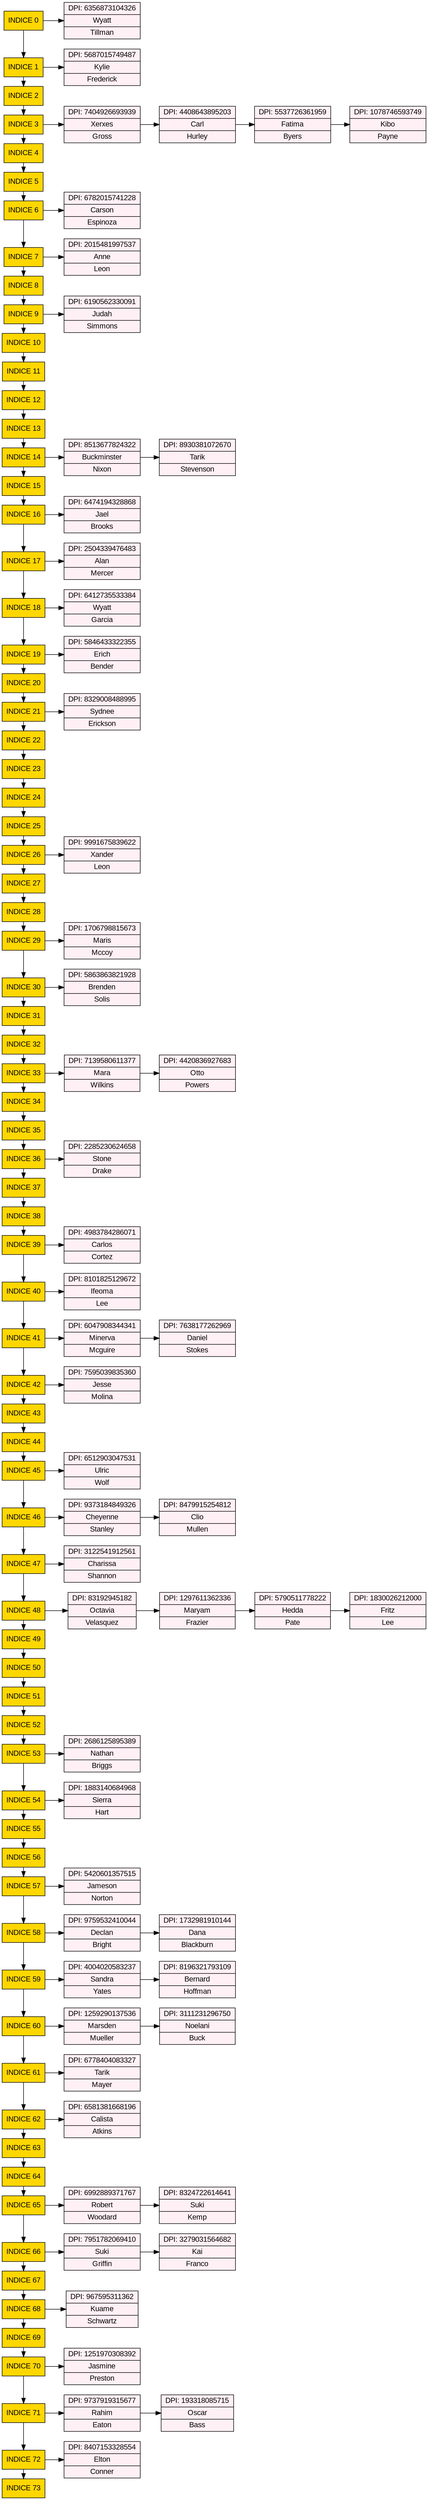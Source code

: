 digraph D {
rankdir=LR
node [fontname="Arial" style = "filled"];
nodo0[shape = box, label = "INDICE 0", group = 1, fillcolor = gold];
nodo0-> n00;
n00[shape = record, label = "DPI: 6356873104326 | Wyatt | Tillman", group = 1, fillcolor = lavenderblush];
nodo0->nodo1;
nodo1[shape = box, label = "INDICE 1", group = 2, fillcolor = gold];
nodo1-> n10;
n10[shape = record, label = "DPI: 5687015749487 | Kylie | Frederick", group = 2, fillcolor = lavenderblush];
nodo1->nodo2;
nodo2[shape = box, label = "INDICE 2", group = 3, fillcolor = gold];
nodo2->nodo3;
nodo3[shape = box, label = "INDICE 3", group = 4, fillcolor = gold];
nodo3-> n30;
n30[shape = record, label = "DPI: 7404926693939 | Xerxes | Gross", group = 4, fillcolor = lavenderblush];
n30->n31;
n31[shape = record, label = "DPI: 4408643895203 | Carl | Hurley", group = 4, fillcolor = lavenderblush];
n31->n32;
n32[shape = record, label = "DPI: 5537726361959 | Fatima | Byers", group = 4, fillcolor = lavenderblush];
n32->n33;
n33[shape = record, label = "DPI: 1078746593749 | Kibo | Payne", group = 4, fillcolor = lavenderblush];
nodo3->nodo4;
nodo4[shape = box, label = "INDICE 4", group = 5, fillcolor = gold];
nodo4->nodo5;
nodo5[shape = box, label = "INDICE 5", group = 6, fillcolor = gold];
nodo5->nodo6;
nodo6[shape = box, label = "INDICE 6", group = 7, fillcolor = gold];
nodo6-> n60;
n60[shape = record, label = "DPI: 6782015741228 | Carson | Espinoza", group = 7, fillcolor = lavenderblush];
nodo6->nodo7;
nodo7[shape = box, label = "INDICE 7", group = 8, fillcolor = gold];
nodo7-> n70;
n70[shape = record, label = "DPI: 2015481997537 | Anne | Leon", group = 8, fillcolor = lavenderblush];
nodo7->nodo8;
nodo8[shape = box, label = "INDICE 8", group = 9, fillcolor = gold];
nodo8->nodo9;
nodo9[shape = box, label = "INDICE 9", group = 10, fillcolor = gold];
nodo9-> n90;
n90[shape = record, label = "DPI: 6190562330091 | Judah | Simmons", group = 10, fillcolor = lavenderblush];
nodo9->nodo10;
nodo10[shape = box, label = "INDICE 10", group = 11, fillcolor = gold];
nodo10->nodo11;
nodo11[shape = box, label = "INDICE 11", group = 12, fillcolor = gold];
nodo11->nodo12;
nodo12[shape = box, label = "INDICE 12", group = 13, fillcolor = gold];
nodo12->nodo13;
nodo13[shape = box, label = "INDICE 13", group = 14, fillcolor = gold];
nodo13->nodo14;
nodo14[shape = box, label = "INDICE 14", group = 15, fillcolor = gold];
nodo14-> n140;
n140[shape = record, label = "DPI: 8513677824322 | Buckminster | Nixon", group = 15, fillcolor = lavenderblush];
n140->n141;
n141[shape = record, label = "DPI: 8930381072670 | Tarik | Stevenson", group = 15, fillcolor = lavenderblush];
nodo14->nodo15;
nodo15[shape = box, label = "INDICE 15", group = 16, fillcolor = gold];
nodo15->nodo16;
nodo16[shape = box, label = "INDICE 16", group = 17, fillcolor = gold];
nodo16-> n160;
n160[shape = record, label = "DPI: 6474194328868 | Jael | Brooks", group = 17, fillcolor = lavenderblush];
nodo16->nodo17;
nodo17[shape = box, label = "INDICE 17", group = 18, fillcolor = gold];
nodo17-> n170;
n170[shape = record, label = "DPI: 2504339476483 | Alan | Mercer", group = 18, fillcolor = lavenderblush];
nodo17->nodo18;
nodo18[shape = box, label = "INDICE 18", group = 19, fillcolor = gold];
nodo18-> n180;
n180[shape = record, label = "DPI: 6412735533384 | Wyatt | Garcia", group = 19, fillcolor = lavenderblush];
nodo18->nodo19;
nodo19[shape = box, label = "INDICE 19", group = 20, fillcolor = gold];
nodo19-> n190;
n190[shape = record, label = "DPI: 5846433322355 | Erich | Bender", group = 20, fillcolor = lavenderblush];
nodo19->nodo20;
nodo20[shape = box, label = "INDICE 20", group = 21, fillcolor = gold];
nodo20->nodo21;
nodo21[shape = box, label = "INDICE 21", group = 22, fillcolor = gold];
nodo21-> n210;
n210[shape = record, label = "DPI: 8329008488995 | Sydnee | Erickson", group = 22, fillcolor = lavenderblush];
nodo21->nodo22;
nodo22[shape = box, label = "INDICE 22", group = 23, fillcolor = gold];
nodo22->nodo23;
nodo23[shape = box, label = "INDICE 23", group = 24, fillcolor = gold];
nodo23->nodo24;
nodo24[shape = box, label = "INDICE 24", group = 25, fillcolor = gold];
nodo24->nodo25;
nodo25[shape = box, label = "INDICE 25", group = 26, fillcolor = gold];
nodo25->nodo26;
nodo26[shape = box, label = "INDICE 26", group = 27, fillcolor = gold];
nodo26-> n260;
n260[shape = record, label = "DPI: 9991675839622 | Xander | Leon", group = 27, fillcolor = lavenderblush];
nodo26->nodo27;
nodo27[shape = box, label = "INDICE 27", group = 28, fillcolor = gold];
nodo27->nodo28;
nodo28[shape = box, label = "INDICE 28", group = 29, fillcolor = gold];
nodo28->nodo29;
nodo29[shape = box, label = "INDICE 29", group = 30, fillcolor = gold];
nodo29-> n290;
n290[shape = record, label = "DPI: 1706798815673 | Maris | Mccoy", group = 30, fillcolor = lavenderblush];
nodo29->nodo30;
nodo30[shape = box, label = "INDICE 30", group = 31, fillcolor = gold];
nodo30-> n300;
n300[shape = record, label = "DPI: 5863863821928 | Brenden | Solis", group = 31, fillcolor = lavenderblush];
nodo30->nodo31;
nodo31[shape = box, label = "INDICE 31", group = 32, fillcolor = gold];
nodo31->nodo32;
nodo32[shape = box, label = "INDICE 32", group = 33, fillcolor = gold];
nodo32->nodo33;
nodo33[shape = box, label = "INDICE 33", group = 34, fillcolor = gold];
nodo33-> n330;
n330[shape = record, label = "DPI: 7139580611377 | Mara | Wilkins", group = 34, fillcolor = lavenderblush];
n330->n331;
n331[shape = record, label = "DPI: 4420836927683 | Otto | Powers", group = 34, fillcolor = lavenderblush];
nodo33->nodo34;
nodo34[shape = box, label = "INDICE 34", group = 35, fillcolor = gold];
nodo34->nodo35;
nodo35[shape = box, label = "INDICE 35", group = 36, fillcolor = gold];
nodo35->nodo36;
nodo36[shape = box, label = "INDICE 36", group = 37, fillcolor = gold];
nodo36-> n360;
n360[shape = record, label = "DPI: 2285230624658 | Stone | Drake", group = 37, fillcolor = lavenderblush];
nodo36->nodo37;
nodo37[shape = box, label = "INDICE 37", group = 38, fillcolor = gold];
nodo37->nodo38;
nodo38[shape = box, label = "INDICE 38", group = 39, fillcolor = gold];
nodo38->nodo39;
nodo39[shape = box, label = "INDICE 39", group = 40, fillcolor = gold];
nodo39-> n390;
n390[shape = record, label = "DPI: 4983784286071 | Carlos | Cortez", group = 40, fillcolor = lavenderblush];
nodo39->nodo40;
nodo40[shape = box, label = "INDICE 40", group = 41, fillcolor = gold];
nodo40-> n400;
n400[shape = record, label = "DPI: 8101825129672 | Ifeoma | Lee", group = 41, fillcolor = lavenderblush];
nodo40->nodo41;
nodo41[shape = box, label = "INDICE 41", group = 42, fillcolor = gold];
nodo41-> n410;
n410[shape = record, label = "DPI: 6047908344341 | Minerva | Mcguire", group = 42, fillcolor = lavenderblush];
n410->n411;
n411[shape = record, label = "DPI: 7638177262969 | Daniel | Stokes", group = 42, fillcolor = lavenderblush];
nodo41->nodo42;
nodo42[shape = box, label = "INDICE 42", group = 43, fillcolor = gold];
nodo42-> n420;
n420[shape = record, label = "DPI: 7595039835360 | Jesse | Molina", group = 43, fillcolor = lavenderblush];
nodo42->nodo43;
nodo43[shape = box, label = "INDICE 43", group = 44, fillcolor = gold];
nodo43->nodo44;
nodo44[shape = box, label = "INDICE 44", group = 45, fillcolor = gold];
nodo44->nodo45;
nodo45[shape = box, label = "INDICE 45", group = 46, fillcolor = gold];
nodo45-> n450;
n450[shape = record, label = "DPI: 6512903047531 | Ulric | Wolf", group = 46, fillcolor = lavenderblush];
nodo45->nodo46;
nodo46[shape = box, label = "INDICE 46", group = 47, fillcolor = gold];
nodo46-> n460;
n460[shape = record, label = "DPI: 9373184849326 | Cheyenne | Stanley", group = 47, fillcolor = lavenderblush];
n460->n461;
n461[shape = record, label = "DPI: 8479915254812 | Clio | Mullen", group = 47, fillcolor = lavenderblush];
nodo46->nodo47;
nodo47[shape = box, label = "INDICE 47", group = 48, fillcolor = gold];
nodo47-> n470;
n470[shape = record, label = "DPI: 3122541912561 | Charissa | Shannon", group = 48, fillcolor = lavenderblush];
nodo47->nodo48;
nodo48[shape = box, label = "INDICE 48", group = 49, fillcolor = gold];
nodo48-> n480;
n480[shape = record, label = "DPI: 83192945182 | Octavia | Velasquez", group = 49, fillcolor = lavenderblush];
n480->n481;
n481[shape = record, label = "DPI: 1297611362336 | Maryam | Frazier", group = 49, fillcolor = lavenderblush];
n481->n482;
n482[shape = record, label = "DPI: 5790511778222 | Hedda | Pate", group = 49, fillcolor = lavenderblush];
n482->n483;
n483[shape = record, label = "DPI: 1830026212000 | Fritz | Lee", group = 49, fillcolor = lavenderblush];
nodo48->nodo49;
nodo49[shape = box, label = "INDICE 49", group = 50, fillcolor = gold];
nodo49->nodo50;
nodo50[shape = box, label = "INDICE 50", group = 51, fillcolor = gold];
nodo50->nodo51;
nodo51[shape = box, label = "INDICE 51", group = 52, fillcolor = gold];
nodo51->nodo52;
nodo52[shape = box, label = "INDICE 52", group = 53, fillcolor = gold];
nodo52->nodo53;
nodo53[shape = box, label = "INDICE 53", group = 54, fillcolor = gold];
nodo53-> n530;
n530[shape = record, label = "DPI: 2686125895389 | Nathan | Briggs", group = 54, fillcolor = lavenderblush];
nodo53->nodo54;
nodo54[shape = box, label = "INDICE 54", group = 55, fillcolor = gold];
nodo54-> n540;
n540[shape = record, label = "DPI: 1883140684968 | Sierra | Hart", group = 55, fillcolor = lavenderblush];
nodo54->nodo55;
nodo55[shape = box, label = "INDICE 55", group = 56, fillcolor = gold];
nodo55->nodo56;
nodo56[shape = box, label = "INDICE 56", group = 57, fillcolor = gold];
nodo56->nodo57;
nodo57[shape = box, label = "INDICE 57", group = 58, fillcolor = gold];
nodo57-> n570;
n570[shape = record, label = "DPI: 5420601357515 | Jameson | Norton", group = 58, fillcolor = lavenderblush];
nodo57->nodo58;
nodo58[shape = box, label = "INDICE 58", group = 59, fillcolor = gold];
nodo58-> n580;
n580[shape = record, label = "DPI: 9759532410044 | Declan | Bright", group = 59, fillcolor = lavenderblush];
n580->n581;
n581[shape = record, label = "DPI: 1732981910144 | Dana | Blackburn", group = 59, fillcolor = lavenderblush];
nodo58->nodo59;
nodo59[shape = box, label = "INDICE 59", group = 60, fillcolor = gold];
nodo59-> n590;
n590[shape = record, label = "DPI: 4004020583237 | Sandra | Yates", group = 60, fillcolor = lavenderblush];
n590->n591;
n591[shape = record, label = "DPI: 8196321793109 | Bernard | Hoffman", group = 60, fillcolor = lavenderblush];
nodo59->nodo60;
nodo60[shape = box, label = "INDICE 60", group = 61, fillcolor = gold];
nodo60-> n600;
n600[shape = record, label = "DPI: 1259290137536 | Marsden | Mueller", group = 61, fillcolor = lavenderblush];
n600->n601;
n601[shape = record, label = "DPI: 3111231296750 | Noelani | Buck", group = 61, fillcolor = lavenderblush];
nodo60->nodo61;
nodo61[shape = box, label = "INDICE 61", group = 62, fillcolor = gold];
nodo61-> n610;
n610[shape = record, label = "DPI: 6778404083327 | Tarik | Mayer", group = 62, fillcolor = lavenderblush];
nodo61->nodo62;
nodo62[shape = box, label = "INDICE 62", group = 63, fillcolor = gold];
nodo62-> n620;
n620[shape = record, label = "DPI: 6581381668196 | Calista | Atkins", group = 63, fillcolor = lavenderblush];
nodo62->nodo63;
nodo63[shape = box, label = "INDICE 63", group = 64, fillcolor = gold];
nodo63->nodo64;
nodo64[shape = box, label = "INDICE 64", group = 65, fillcolor = gold];
nodo64->nodo65;
nodo65[shape = box, label = "INDICE 65", group = 66, fillcolor = gold];
nodo65-> n650;
n650[shape = record, label = "DPI: 6992889371767 | Robert | Woodard", group = 66, fillcolor = lavenderblush];
n650->n651;
n651[shape = record, label = "DPI: 8324722614641 | Suki | Kemp", group = 66, fillcolor = lavenderblush];
nodo65->nodo66;
nodo66[shape = box, label = "INDICE 66", group = 67, fillcolor = gold];
nodo66-> n660;
n660[shape = record, label = "DPI: 7951782069410 | Suki | Griffin", group = 67, fillcolor = lavenderblush];
n660->n661;
n661[shape = record, label = "DPI: 3279031564682 | Kai | Franco", group = 67, fillcolor = lavenderblush];
nodo66->nodo67;
nodo67[shape = box, label = "INDICE 67", group = 68, fillcolor = gold];
nodo67->nodo68;
nodo68[shape = box, label = "INDICE 68", group = 69, fillcolor = gold];
nodo68-> n680;
n680[shape = record, label = "DPI: 967595311362 | Kuame | Schwartz", group = 69, fillcolor = lavenderblush];
nodo68->nodo69;
nodo69[shape = box, label = "INDICE 69", group = 70, fillcolor = gold];
nodo69->nodo70;
nodo70[shape = box, label = "INDICE 70", group = 71, fillcolor = gold];
nodo70-> n700;
n700[shape = record, label = "DPI: 1251970308392 | Jasmine | Preston", group = 71, fillcolor = lavenderblush];
nodo70->nodo71;
nodo71[shape = box, label = "INDICE 71", group = 72, fillcolor = gold];
nodo71-> n710;
n710[shape = record, label = "DPI: 9737919315677 | Rahim | Eaton", group = 72, fillcolor = lavenderblush];
n710->n711;
n711[shape = record, label = "DPI: 193318085715 | Oscar | Bass", group = 72, fillcolor = lavenderblush];
nodo71->nodo72;
nodo72[shape = box, label = "INDICE 72", group = 73, fillcolor = gold];
nodo72-> n720;
n720[shape = record, label = "DPI: 8407153328554 | Elton | Conner", group = 73, fillcolor = lavenderblush];
nodo72->nodo73;
nodo73[shape = box, label = "INDICE 73", group = 74, fillcolor = gold];
{rank = same;nodo0;nodo1;nodo2;nodo3;nodo4;nodo5;nodo6;nodo7;nodo8;nodo9;nodo10;nodo11;nodo12;nodo13;nodo14;nodo15;nodo16;nodo17;nodo18;nodo19;nodo20;nodo21;nodo22;nodo23;nodo24;nodo25;nodo26;nodo27;nodo28;nodo29;nodo30;nodo31;nodo32;nodo33;nodo34;nodo35;nodo36;nodo37;nodo38;nodo39;nodo40;nodo41;nodo42;nodo43;nodo44;nodo45;nodo46;nodo47;nodo48;nodo49;nodo50;nodo51;nodo52;nodo53;nodo54;nodo55;nodo56;nodo57;nodo58;nodo59;nodo60;nodo61;nodo62;nodo63;nodo64;nodo65;nodo66;nodo67;nodo68;nodo69;nodo70;nodo71;nodo72;nodo73;}
}
